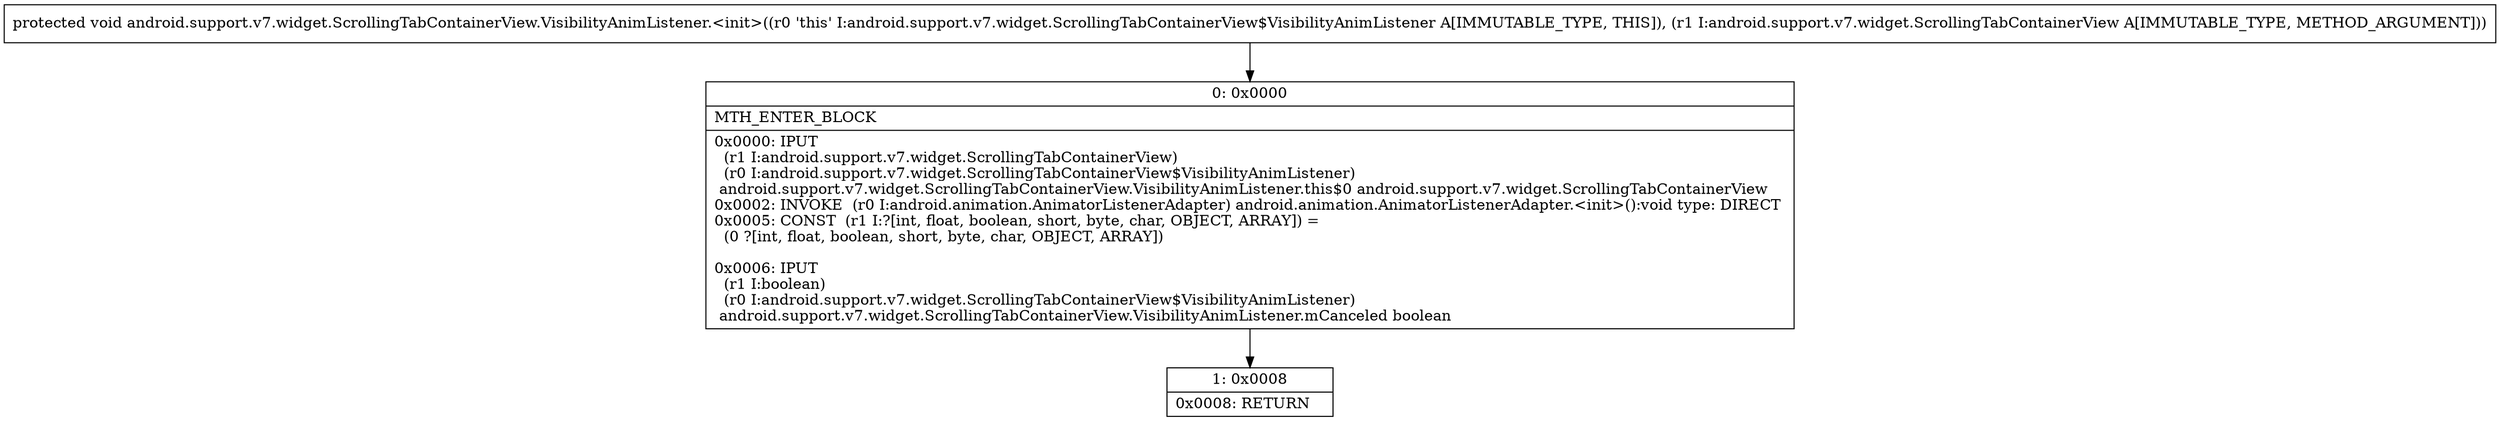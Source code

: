 digraph "CFG forandroid.support.v7.widget.ScrollingTabContainerView.VisibilityAnimListener.\<init\>(Landroid\/support\/v7\/widget\/ScrollingTabContainerView;)V" {
Node_0 [shape=record,label="{0\:\ 0x0000|MTH_ENTER_BLOCK\l|0x0000: IPUT  \l  (r1 I:android.support.v7.widget.ScrollingTabContainerView)\l  (r0 I:android.support.v7.widget.ScrollingTabContainerView$VisibilityAnimListener)\l android.support.v7.widget.ScrollingTabContainerView.VisibilityAnimListener.this$0 android.support.v7.widget.ScrollingTabContainerView \l0x0002: INVOKE  (r0 I:android.animation.AnimatorListenerAdapter) android.animation.AnimatorListenerAdapter.\<init\>():void type: DIRECT \l0x0005: CONST  (r1 I:?[int, float, boolean, short, byte, char, OBJECT, ARRAY]) = \l  (0 ?[int, float, boolean, short, byte, char, OBJECT, ARRAY])\l \l0x0006: IPUT  \l  (r1 I:boolean)\l  (r0 I:android.support.v7.widget.ScrollingTabContainerView$VisibilityAnimListener)\l android.support.v7.widget.ScrollingTabContainerView.VisibilityAnimListener.mCanceled boolean \l}"];
Node_1 [shape=record,label="{1\:\ 0x0008|0x0008: RETURN   \l}"];
MethodNode[shape=record,label="{protected void android.support.v7.widget.ScrollingTabContainerView.VisibilityAnimListener.\<init\>((r0 'this' I:android.support.v7.widget.ScrollingTabContainerView$VisibilityAnimListener A[IMMUTABLE_TYPE, THIS]), (r1 I:android.support.v7.widget.ScrollingTabContainerView A[IMMUTABLE_TYPE, METHOD_ARGUMENT])) }"];
MethodNode -> Node_0;
Node_0 -> Node_1;
}


